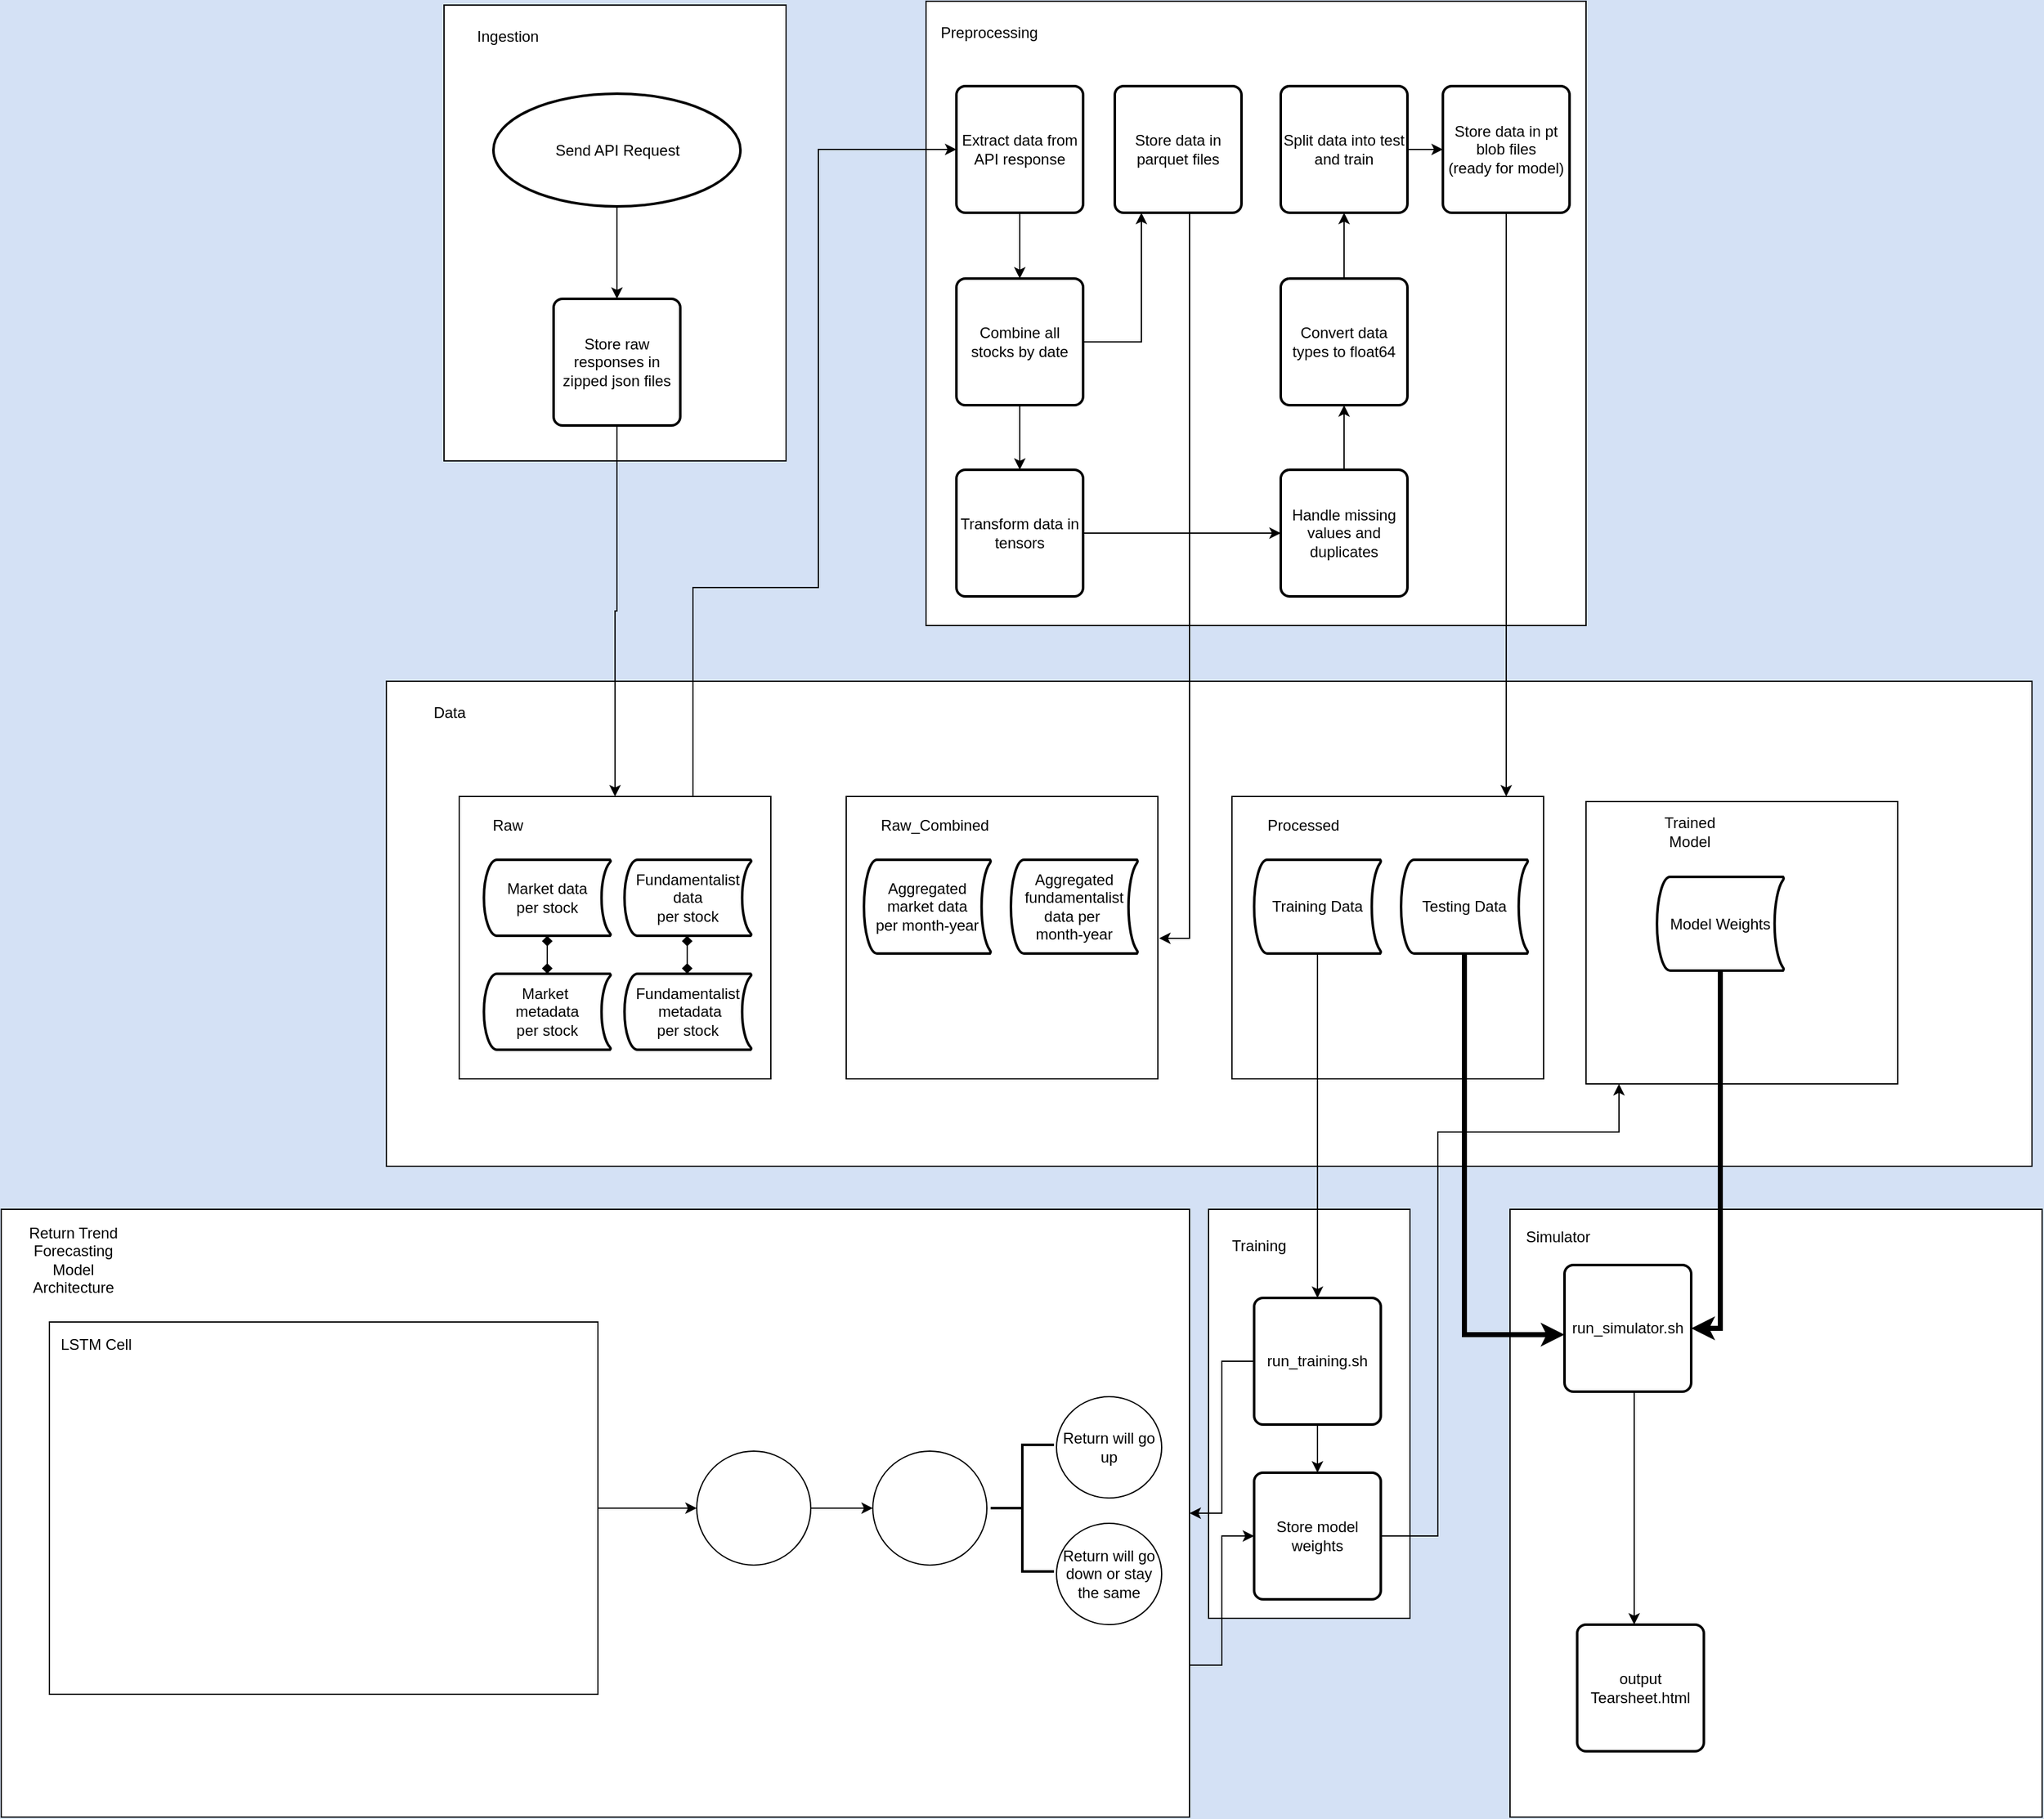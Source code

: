 <mxfile version="24.8.1">
  <diagram name="Page-1" id="ScXx_QTe2jNqYj3CX0Ws">
    <mxGraphModel dx="2584" dy="2486" grid="0" gridSize="10" guides="1" tooltips="1" connect="1" arrows="1" fold="1" page="0" pageScale="1" pageWidth="850" pageHeight="1100" background="#D4E1F5" math="0" shadow="0">
      <root>
        <mxCell id="0" />
        <mxCell id="1" parent="0" />
        <mxCell id="f2r01Bv7eAkKPC_8rpOf-9" value="" style="rounded=0;whiteSpace=wrap;html=1;" vertex="1" parent="1">
          <mxGeometry x="957" y="181" width="420" height="480" as="geometry" />
        </mxCell>
        <mxCell id="f2r01Bv7eAkKPC_8rpOf-11" value="" style="rounded=0;whiteSpace=wrap;html=1;" vertex="1" parent="1">
          <mxGeometry x="719" y="181" width="159" height="323" as="geometry" />
        </mxCell>
        <mxCell id="f2r01Bv7eAkKPC_8rpOf-13" value="" style="rounded=0;whiteSpace=wrap;html=1;" vertex="1" parent="1">
          <mxGeometry x="70" y="-236" width="1299" height="383" as="geometry" />
        </mxCell>
        <mxCell id="f2r01Bv7eAkKPC_8rpOf-14" value="Data" style="text;strokeColor=none;align=center;fillColor=none;html=1;verticalAlign=middle;whiteSpace=wrap;rounded=0;" vertex="1" parent="1">
          <mxGeometry x="90" y="-226" width="60" height="30" as="geometry" />
        </mxCell>
        <mxCell id="f2r01Bv7eAkKPC_8rpOf-15" value="" style="rounded=0;whiteSpace=wrap;html=1;" vertex="1" parent="1">
          <mxGeometry x="127.5" y="-145" width="246" height="223" as="geometry" />
        </mxCell>
        <mxCell id="f2r01Bv7eAkKPC_8rpOf-16" value="" style="rounded=0;whiteSpace=wrap;html=1;" vertex="1" parent="1">
          <mxGeometry x="433" y="-145" width="246" height="223" as="geometry" />
        </mxCell>
        <mxCell id="f2r01Bv7eAkKPC_8rpOf-17" value="" style="rounded=0;whiteSpace=wrap;html=1;" vertex="1" parent="1">
          <mxGeometry x="737.5" y="-145" width="246" height="223" as="geometry" />
        </mxCell>
        <mxCell id="f2r01Bv7eAkKPC_8rpOf-18" value="Raw" style="text;strokeColor=none;align=center;fillColor=none;html=1;verticalAlign=middle;whiteSpace=wrap;rounded=0;" vertex="1" parent="1">
          <mxGeometry x="136" y="-137" width="60" height="30" as="geometry" />
        </mxCell>
        <mxCell id="f2r01Bv7eAkKPC_8rpOf-19" value="Raw_Combined" style="text;strokeColor=none;align=center;fillColor=none;html=1;verticalAlign=middle;whiteSpace=wrap;rounded=0;" vertex="1" parent="1">
          <mxGeometry x="473" y="-137" width="60" height="30" as="geometry" />
        </mxCell>
        <mxCell id="f2r01Bv7eAkKPC_8rpOf-20" value="Processed" style="text;strokeColor=none;align=center;fillColor=none;html=1;verticalAlign=middle;whiteSpace=wrap;rounded=0;" vertex="1" parent="1">
          <mxGeometry x="764" y="-137" width="60" height="30" as="geometry" />
        </mxCell>
        <mxCell id="f2r01Bv7eAkKPC_8rpOf-28" value="Market data&lt;div&gt;per stock&lt;/div&gt;" style="strokeWidth=2;html=1;shape=mxgraph.flowchart.stored_data;whiteSpace=wrap;" vertex="1" parent="1">
          <mxGeometry x="147" y="-95" width="100" height="60" as="geometry" />
        </mxCell>
        <mxCell id="f2r01Bv7eAkKPC_8rpOf-29" value="Market&amp;nbsp;&lt;div&gt;metadata&lt;div&gt;per stock&lt;br&gt;&lt;/div&gt;&lt;/div&gt;" style="strokeWidth=2;html=1;shape=mxgraph.flowchart.stored_data;whiteSpace=wrap;" vertex="1" parent="1">
          <mxGeometry x="147" y="-5" width="100" height="60" as="geometry" />
        </mxCell>
        <mxCell id="f2r01Bv7eAkKPC_8rpOf-30" value="Fundamentalist data&lt;div&gt;per stock&lt;br&gt;&lt;/div&gt;" style="strokeWidth=2;html=1;shape=mxgraph.flowchart.stored_data;whiteSpace=wrap;" vertex="1" parent="1">
          <mxGeometry x="258" y="-95" width="100" height="60" as="geometry" />
        </mxCell>
        <mxCell id="f2r01Bv7eAkKPC_8rpOf-31" value="Fundamentalist&lt;div&gt;&amp;nbsp;metadata&lt;/div&gt;&lt;div&gt;per stock&lt;br&gt;&lt;/div&gt;" style="strokeWidth=2;html=1;shape=mxgraph.flowchart.stored_data;whiteSpace=wrap;" vertex="1" parent="1">
          <mxGeometry x="258" y="-5" width="100" height="60" as="geometry" />
        </mxCell>
        <mxCell id="f2r01Bv7eAkKPC_8rpOf-32" style="rounded=0;orthogonalLoop=1;jettySize=auto;html=1;exitX=0.5;exitY=1;exitDx=0;exitDy=0;exitPerimeter=0;entryX=0.5;entryY=0;entryDx=0;entryDy=0;entryPerimeter=0;endArrow=diamond;endFill=1;startArrow=diamond;startFill=1;" edge="1" parent="1" source="f2r01Bv7eAkKPC_8rpOf-28" target="f2r01Bv7eAkKPC_8rpOf-29">
          <mxGeometry relative="1" as="geometry" />
        </mxCell>
        <mxCell id="f2r01Bv7eAkKPC_8rpOf-33" style="rounded=0;orthogonalLoop=1;jettySize=auto;html=1;exitX=0.5;exitY=1;exitDx=0;exitDy=0;exitPerimeter=0;entryX=0.5;entryY=0;entryDx=0;entryDy=0;entryPerimeter=0;endArrow=diamond;endFill=1;startArrow=diamond;startFill=1;" edge="1" parent="1">
          <mxGeometry relative="1" as="geometry">
            <mxPoint x="307.47" y="-35" as="sourcePoint" />
            <mxPoint x="307.47" y="-5" as="targetPoint" />
          </mxGeometry>
        </mxCell>
        <mxCell id="f2r01Bv7eAkKPC_8rpOf-50" value="Aggregated market data&lt;div&gt;per month-year&lt;/div&gt;" style="strokeWidth=2;html=1;shape=mxgraph.flowchart.stored_data;whiteSpace=wrap;" vertex="1" parent="1">
          <mxGeometry x="447" y="-95" width="100" height="74" as="geometry" />
        </mxCell>
        <mxCell id="f2r01Bv7eAkKPC_8rpOf-52" value="Aggregated fundamentalist data&amp;nbsp;&lt;span style=&quot;background-color: initial;&quot;&gt;per&amp;nbsp;&lt;/span&gt;&lt;div&gt;&lt;span style=&quot;background-color: initial;&quot;&gt;month-year&lt;/span&gt;&lt;/div&gt;" style="strokeWidth=2;html=1;shape=mxgraph.flowchart.stored_data;whiteSpace=wrap;" vertex="1" parent="1">
          <mxGeometry x="563" y="-95" width="100" height="74" as="geometry" />
        </mxCell>
        <mxCell id="f2r01Bv7eAkKPC_8rpOf-174" style="edgeStyle=orthogonalEdgeStyle;rounded=0;orthogonalLoop=1;jettySize=auto;html=1;entryX=0.5;entryY=0;entryDx=0;entryDy=0;" edge="1" parent="1" source="f2r01Bv7eAkKPC_8rpOf-57" target="f2r01Bv7eAkKPC_8rpOf-142">
          <mxGeometry relative="1" as="geometry" />
        </mxCell>
        <mxCell id="f2r01Bv7eAkKPC_8rpOf-57" value="Training Data" style="strokeWidth=2;html=1;shape=mxgraph.flowchart.stored_data;whiteSpace=wrap;" vertex="1" parent="1">
          <mxGeometry x="755" y="-95" width="100" height="74" as="geometry" />
        </mxCell>
        <mxCell id="f2r01Bv7eAkKPC_8rpOf-185" style="edgeStyle=orthogonalEdgeStyle;rounded=0;orthogonalLoop=1;jettySize=auto;html=1;strokeWidth=4;" edge="1" parent="1" source="f2r01Bv7eAkKPC_8rpOf-58" target="f2r01Bv7eAkKPC_8rpOf-197">
          <mxGeometry relative="1" as="geometry">
            <Array as="points">
              <mxPoint x="921" y="280" />
            </Array>
          </mxGeometry>
        </mxCell>
        <mxCell id="f2r01Bv7eAkKPC_8rpOf-58" value="Testing Data" style="strokeWidth=2;html=1;shape=mxgraph.flowchart.stored_data;whiteSpace=wrap;" vertex="1" parent="1">
          <mxGeometry x="871" y="-95" width="100" height="74" as="geometry" />
        </mxCell>
        <mxCell id="f2r01Bv7eAkKPC_8rpOf-196" style="edgeStyle=orthogonalEdgeStyle;rounded=0;orthogonalLoop=1;jettySize=auto;html=1;exitX=1;exitY=0.75;exitDx=0;exitDy=0;" edge="1" parent="1" source="f2r01Bv7eAkKPC_8rpOf-67" target="f2r01Bv7eAkKPC_8rpOf-176">
          <mxGeometry relative="1" as="geometry" />
        </mxCell>
        <mxCell id="f2r01Bv7eAkKPC_8rpOf-67" value="" style="rounded=0;whiteSpace=wrap;html=1;" vertex="1" parent="1">
          <mxGeometry x="-234" y="181" width="938" height="480" as="geometry" />
        </mxCell>
        <mxCell id="f2r01Bv7eAkKPC_8rpOf-68" value="Return Trend Forecasting&lt;div&gt;Model Architecture&lt;/div&gt;" style="text;strokeColor=none;align=center;fillColor=none;html=1;verticalAlign=middle;whiteSpace=wrap;rounded=0;" vertex="1" parent="1">
          <mxGeometry x="-227" y="206" width="100" height="30" as="geometry" />
        </mxCell>
        <mxCell id="f2r01Bv7eAkKPC_8rpOf-93" value="" style="group" vertex="1" connectable="0" parent="1">
          <mxGeometry x="454" y="372" width="90" height="90" as="geometry" />
        </mxCell>
        <mxCell id="f2r01Bv7eAkKPC_8rpOf-92" value="" style="verticalLabelPosition=bottom;verticalAlign=top;html=1;shape=mxgraph.flowchart.on-page_reference;" vertex="1" parent="f2r01Bv7eAkKPC_8rpOf-93">
          <mxGeometry width="90" height="90" as="geometry" />
        </mxCell>
        <mxCell id="f2r01Bv7eAkKPC_8rpOf-91" value="" style="shape=image;verticalLabelPosition=bottom;labelBackgroundColor=default;verticalAlign=top;aspect=fixed;imageAspect=0;image=https://static.thenounproject.com/png/4823543-200.png;" vertex="1" parent="f2r01Bv7eAkKPC_8rpOf-93">
          <mxGeometry x="7.75" y="5.75" width="74.5" height="74.5" as="geometry" />
        </mxCell>
        <mxCell id="f2r01Bv7eAkKPC_8rpOf-99" value="" style="group" vertex="1" connectable="0" parent="1">
          <mxGeometry x="315" y="372" width="90" height="90" as="geometry" />
        </mxCell>
        <mxCell id="f2r01Bv7eAkKPC_8rpOf-100" value="" style="verticalLabelPosition=bottom;verticalAlign=top;html=1;shape=mxgraph.flowchart.on-page_reference;" vertex="1" parent="f2r01Bv7eAkKPC_8rpOf-99">
          <mxGeometry width="90" height="90" as="geometry" />
        </mxCell>
        <mxCell id="f2r01Bv7eAkKPC_8rpOf-101" value="" style="shape=image;verticalLabelPosition=bottom;labelBackgroundColor=default;verticalAlign=top;aspect=fixed;imageAspect=0;image=https://static.thenounproject.com/png/3911638-200.png;" vertex="1" parent="f2r01Bv7eAkKPC_8rpOf-99">
          <mxGeometry x="11" y="17" width="69" height="69" as="geometry" />
        </mxCell>
        <mxCell id="f2r01Bv7eAkKPC_8rpOf-126" value="" style="rounded=0;whiteSpace=wrap;html=1;" vertex="1" parent="1">
          <mxGeometry x="-196" y="270" width="433" height="294" as="geometry" />
        </mxCell>
        <mxCell id="f2r01Bv7eAkKPC_8rpOf-123" value="" style="shape=image;verticalLabelPosition=bottom;labelBackgroundColor=default;verticalAlign=top;aspect=fixed;imageAspect=0;image=https://docs.pymor.org/main/_images/lstm_cell.svg;" vertex="1" parent="1">
          <mxGeometry x="-179.999" y="279.996" width="351" height="258" as="geometry" />
        </mxCell>
        <mxCell id="f2r01Bv7eAkKPC_8rpOf-127" value="LSTM Cell" style="text;strokeColor=none;align=center;fillColor=none;html=1;verticalAlign=middle;whiteSpace=wrap;rounded=0;" vertex="1" parent="1">
          <mxGeometry x="-189" y="273" width="60" height="30" as="geometry" />
        </mxCell>
        <mxCell id="f2r01Bv7eAkKPC_8rpOf-129" style="edgeStyle=orthogonalEdgeStyle;rounded=0;orthogonalLoop=1;jettySize=auto;html=1;exitX=1;exitY=0.5;exitDx=0;exitDy=0;entryX=0;entryY=0.5;entryDx=0;entryDy=0;entryPerimeter=0;" edge="1" parent="1" source="f2r01Bv7eAkKPC_8rpOf-126" target="f2r01Bv7eAkKPC_8rpOf-100">
          <mxGeometry relative="1" as="geometry" />
        </mxCell>
        <mxCell id="f2r01Bv7eAkKPC_8rpOf-132" style="edgeStyle=orthogonalEdgeStyle;rounded=0;orthogonalLoop=1;jettySize=auto;html=1;exitX=1;exitY=0.5;exitDx=0;exitDy=0;exitPerimeter=0;entryX=0;entryY=0.5;entryDx=0;entryDy=0;entryPerimeter=0;" edge="1" parent="1" source="f2r01Bv7eAkKPC_8rpOf-100" target="f2r01Bv7eAkKPC_8rpOf-92">
          <mxGeometry relative="1" as="geometry" />
        </mxCell>
        <mxCell id="f2r01Bv7eAkKPC_8rpOf-133" value="" style="strokeWidth=2;html=1;shape=mxgraph.flowchart.annotation_2;align=left;labelPosition=right;pointerEvents=1;" vertex="1" parent="1">
          <mxGeometry x="547" y="367" width="50" height="100" as="geometry" />
        </mxCell>
        <mxCell id="f2r01Bv7eAkKPC_8rpOf-134" value="Return will go up" style="ellipse;whiteSpace=wrap;html=1;" vertex="1" parent="1">
          <mxGeometry x="599" y="329" width="83" height="80" as="geometry" />
        </mxCell>
        <mxCell id="f2r01Bv7eAkKPC_8rpOf-135" value="Return will go down or stay the same" style="ellipse;whiteSpace=wrap;html=1;" vertex="1" parent="1">
          <mxGeometry x="599" y="429" width="83" height="80" as="geometry" />
        </mxCell>
        <mxCell id="f2r01Bv7eAkKPC_8rpOf-175" style="edgeStyle=orthogonalEdgeStyle;rounded=0;orthogonalLoop=1;jettySize=auto;html=1;" edge="1" parent="1" source="f2r01Bv7eAkKPC_8rpOf-142" target="f2r01Bv7eAkKPC_8rpOf-67">
          <mxGeometry relative="1" as="geometry" />
        </mxCell>
        <mxCell id="f2r01Bv7eAkKPC_8rpOf-182" style="edgeStyle=orthogonalEdgeStyle;rounded=0;orthogonalLoop=1;jettySize=auto;html=1;" edge="1" parent="1" source="f2r01Bv7eAkKPC_8rpOf-142" target="f2r01Bv7eAkKPC_8rpOf-176">
          <mxGeometry relative="1" as="geometry" />
        </mxCell>
        <mxCell id="f2r01Bv7eAkKPC_8rpOf-142" value="run_training.sh" style="rounded=1;whiteSpace=wrap;html=1;absoluteArcSize=1;arcSize=14;strokeWidth=2;" vertex="1" parent="1">
          <mxGeometry x="755" y="251" width="100" height="100" as="geometry" />
        </mxCell>
        <mxCell id="f2r01Bv7eAkKPC_8rpOf-4" value="Ingestion" style="text;strokeColor=none;align=center;fillColor=none;html=1;verticalAlign=middle;whiteSpace=wrap;rounded=0;" vertex="1" parent="1">
          <mxGeometry x="156" y="-760" width="60" height="30" as="geometry" />
        </mxCell>
        <mxCell id="f2r01Bv7eAkKPC_8rpOf-26" style="edgeStyle=orthogonalEdgeStyle;rounded=0;orthogonalLoop=1;jettySize=auto;html=1;" edge="1" parent="1" source="f2r01Bv7eAkKPC_8rpOf-23" target="f2r01Bv7eAkKPC_8rpOf-25">
          <mxGeometry relative="1" as="geometry" />
        </mxCell>
        <mxCell id="f2r01Bv7eAkKPC_8rpOf-23" value="Send API Request" style="strokeWidth=2;html=1;shape=mxgraph.flowchart.start_1;whiteSpace=wrap;" vertex="1" parent="1">
          <mxGeometry x="176" y="-700" width="195" height="89" as="geometry" />
        </mxCell>
        <mxCell id="f2r01Bv7eAkKPC_8rpOf-25" value="Store raw responses in zipped json files" style="rounded=1;whiteSpace=wrap;html=1;absoluteArcSize=1;arcSize=14;strokeWidth=2;" vertex="1" parent="1">
          <mxGeometry x="223.5" y="-538" width="100" height="100" as="geometry" />
        </mxCell>
        <mxCell id="f2r01Bv7eAkKPC_8rpOf-151" value="" style="rounded=0;whiteSpace=wrap;html=1;" vertex="1" parent="1">
          <mxGeometry x="115.5" y="-770" width="270" height="360" as="geometry" />
        </mxCell>
        <mxCell id="f2r01Bv7eAkKPC_8rpOf-152" value="Ingestion" style="text;strokeColor=none;align=center;fillColor=none;html=1;verticalAlign=middle;whiteSpace=wrap;rounded=0;" vertex="1" parent="1">
          <mxGeometry x="135.5" y="-760" width="60" height="30" as="geometry" />
        </mxCell>
        <mxCell id="f2r01Bv7eAkKPC_8rpOf-153" style="edgeStyle=orthogonalEdgeStyle;rounded=0;orthogonalLoop=1;jettySize=auto;html=1;" edge="1" source="f2r01Bv7eAkKPC_8rpOf-154" target="f2r01Bv7eAkKPC_8rpOf-155" parent="1">
          <mxGeometry relative="1" as="geometry" />
        </mxCell>
        <mxCell id="f2r01Bv7eAkKPC_8rpOf-154" value="Send API Request" style="strokeWidth=2;html=1;shape=mxgraph.flowchart.start_1;whiteSpace=wrap;" vertex="1" parent="1">
          <mxGeometry x="154.5" y="-700" width="195" height="89" as="geometry" />
        </mxCell>
        <mxCell id="f2r01Bv7eAkKPC_8rpOf-156" style="edgeStyle=orthogonalEdgeStyle;rounded=0;orthogonalLoop=1;jettySize=auto;html=1;entryX=0.5;entryY=0;entryDx=0;entryDy=0;" edge="1" parent="1" source="f2r01Bv7eAkKPC_8rpOf-155" target="f2r01Bv7eAkKPC_8rpOf-15">
          <mxGeometry relative="1" as="geometry" />
        </mxCell>
        <mxCell id="f2r01Bv7eAkKPC_8rpOf-155" value="Store raw responses in zipped json files" style="rounded=1;whiteSpace=wrap;html=1;absoluteArcSize=1;arcSize=14;strokeWidth=2;" vertex="1" parent="1">
          <mxGeometry x="202" y="-538" width="100" height="100" as="geometry" />
        </mxCell>
        <mxCell id="f2r01Bv7eAkKPC_8rpOf-183" style="edgeStyle=orthogonalEdgeStyle;rounded=0;orthogonalLoop=1;jettySize=auto;html=1;" edge="1" parent="1" source="f2r01Bv7eAkKPC_8rpOf-176" target="f2r01Bv7eAkKPC_8rpOf-177">
          <mxGeometry relative="1" as="geometry">
            <Array as="points">
              <mxPoint x="900" y="439" />
              <mxPoint x="900" y="120" />
              <mxPoint x="1043" y="120" />
            </Array>
          </mxGeometry>
        </mxCell>
        <mxCell id="f2r01Bv7eAkKPC_8rpOf-176" value="Store model weights" style="rounded=1;whiteSpace=wrap;html=1;absoluteArcSize=1;arcSize=14;strokeWidth=2;" vertex="1" parent="1">
          <mxGeometry x="755" y="389" width="100" height="100" as="geometry" />
        </mxCell>
        <mxCell id="f2r01Bv7eAkKPC_8rpOf-177" value="" style="rounded=0;whiteSpace=wrap;html=1;" vertex="1" parent="1">
          <mxGeometry x="1017" y="-141" width="246" height="223" as="geometry" />
        </mxCell>
        <mxCell id="f2r01Bv7eAkKPC_8rpOf-178" value="Trained Model" style="text;strokeColor=none;align=center;fillColor=none;html=1;verticalAlign=middle;whiteSpace=wrap;rounded=0;" vertex="1" parent="1">
          <mxGeometry x="1069" y="-132" width="60" height="30" as="geometry" />
        </mxCell>
        <mxCell id="f2r01Bv7eAkKPC_8rpOf-187" style="edgeStyle=orthogonalEdgeStyle;rounded=0;orthogonalLoop=1;jettySize=auto;html=1;exitX=0.5;exitY=1;exitDx=0;exitDy=0;exitPerimeter=0;strokeWidth=4;" edge="1" parent="1" source="f2r01Bv7eAkKPC_8rpOf-179" target="f2r01Bv7eAkKPC_8rpOf-197">
          <mxGeometry relative="1" as="geometry">
            <Array as="points">
              <mxPoint x="1123" y="275" />
            </Array>
          </mxGeometry>
        </mxCell>
        <mxCell id="f2r01Bv7eAkKPC_8rpOf-179" value="Model Weights" style="strokeWidth=2;html=1;shape=mxgraph.flowchart.stored_data;whiteSpace=wrap;" vertex="1" parent="1">
          <mxGeometry x="1073" y="-81.5" width="100" height="74" as="geometry" />
        </mxCell>
        <mxCell id="f2r01Bv7eAkKPC_8rpOf-181" value="Training" style="text;strokeColor=none;align=center;fillColor=none;html=1;verticalAlign=middle;whiteSpace=wrap;rounded=0;" vertex="1" parent="1">
          <mxGeometry x="729" y="195" width="60" height="30" as="geometry" />
        </mxCell>
        <mxCell id="f2r01Bv7eAkKPC_8rpOf-184" value="Simulator" style="text;strokeColor=none;align=center;fillColor=none;html=1;verticalAlign=middle;whiteSpace=wrap;rounded=0;" vertex="1" parent="1">
          <mxGeometry x="965" y="188" width="60" height="30" as="geometry" />
        </mxCell>
        <mxCell id="f2r01Bv7eAkKPC_8rpOf-5" value="" style="rounded=0;whiteSpace=wrap;html=1;" vertex="1" parent="1">
          <mxGeometry x="496" y="-773" width="521" height="493" as="geometry" />
        </mxCell>
        <mxCell id="f2r01Bv7eAkKPC_8rpOf-6" value="Preprocessing" style="text;strokeColor=none;align=center;fillColor=none;html=1;verticalAlign=middle;whiteSpace=wrap;rounded=0;" vertex="1" parent="1">
          <mxGeometry x="516" y="-763" width="60" height="30" as="geometry" />
        </mxCell>
        <mxCell id="f2r01Bv7eAkKPC_8rpOf-44" value="" style="edgeStyle=orthogonalEdgeStyle;rounded=0;orthogonalLoop=1;jettySize=auto;html=1;" edge="1" parent="1" source="f2r01Bv7eAkKPC_8rpOf-34" target="f2r01Bv7eAkKPC_8rpOf-35">
          <mxGeometry relative="1" as="geometry" />
        </mxCell>
        <mxCell id="f2r01Bv7eAkKPC_8rpOf-34" value="Extract data from API response" style="rounded=1;whiteSpace=wrap;html=1;absoluteArcSize=1;arcSize=14;strokeWidth=2;" vertex="1" parent="1">
          <mxGeometry x="520" y="-706" width="100" height="100" as="geometry" />
        </mxCell>
        <mxCell id="f2r01Bv7eAkKPC_8rpOf-59" style="edgeStyle=orthogonalEdgeStyle;rounded=0;orthogonalLoop=1;jettySize=auto;html=1;" edge="1" parent="1" source="f2r01Bv7eAkKPC_8rpOf-35" target="f2r01Bv7eAkKPC_8rpOf-37">
          <mxGeometry relative="1" as="geometry" />
        </mxCell>
        <mxCell id="f2r01Bv7eAkKPC_8rpOf-70" style="edgeStyle=orthogonalEdgeStyle;rounded=0;orthogonalLoop=1;jettySize=auto;html=1;" edge="1" parent="1" source="f2r01Bv7eAkKPC_8rpOf-35" target="f2r01Bv7eAkKPC_8rpOf-36">
          <mxGeometry relative="1" as="geometry">
            <Array as="points">
              <mxPoint x="666" y="-504" />
            </Array>
          </mxGeometry>
        </mxCell>
        <mxCell id="f2r01Bv7eAkKPC_8rpOf-35" value="Combine all stocks by date" style="rounded=1;whiteSpace=wrap;html=1;absoluteArcSize=1;arcSize=14;strokeWidth=2;" vertex="1" parent="1">
          <mxGeometry x="520" y="-554" width="100" height="100" as="geometry" />
        </mxCell>
        <mxCell id="f2r01Bv7eAkKPC_8rpOf-36" value="Store data in parquet files" style="rounded=1;whiteSpace=wrap;html=1;absoluteArcSize=1;arcSize=14;strokeWidth=2;" vertex="1" parent="1">
          <mxGeometry x="645" y="-706" width="100" height="100" as="geometry" />
        </mxCell>
        <mxCell id="f2r01Bv7eAkKPC_8rpOf-60" style="edgeStyle=orthogonalEdgeStyle;rounded=0;orthogonalLoop=1;jettySize=auto;html=1;" edge="1" parent="1" source="f2r01Bv7eAkKPC_8rpOf-37" target="f2r01Bv7eAkKPC_8rpOf-39">
          <mxGeometry relative="1" as="geometry" />
        </mxCell>
        <mxCell id="f2r01Bv7eAkKPC_8rpOf-37" value="Transform data in tensors" style="rounded=1;whiteSpace=wrap;html=1;absoluteArcSize=1;arcSize=14;strokeWidth=2;" vertex="1" parent="1">
          <mxGeometry x="520" y="-403" width="100" height="100" as="geometry" />
        </mxCell>
        <mxCell id="f2r01Bv7eAkKPC_8rpOf-61" style="edgeStyle=orthogonalEdgeStyle;rounded=0;orthogonalLoop=1;jettySize=auto;html=1;entryX=0.5;entryY=1;entryDx=0;entryDy=0;" edge="1" parent="1" source="f2r01Bv7eAkKPC_8rpOf-39" target="f2r01Bv7eAkKPC_8rpOf-43">
          <mxGeometry relative="1" as="geometry" />
        </mxCell>
        <mxCell id="f2r01Bv7eAkKPC_8rpOf-39" value="Handle missing values and duplicates" style="rounded=1;whiteSpace=wrap;html=1;absoluteArcSize=1;arcSize=14;strokeWidth=2;" vertex="1" parent="1">
          <mxGeometry x="776" y="-403" width="100" height="100" as="geometry" />
        </mxCell>
        <mxCell id="f2r01Bv7eAkKPC_8rpOf-194" style="edgeStyle=orthogonalEdgeStyle;rounded=0;orthogonalLoop=1;jettySize=auto;html=1;" edge="1" parent="1" source="f2r01Bv7eAkKPC_8rpOf-41" target="f2r01Bv7eAkKPC_8rpOf-17">
          <mxGeometry relative="1" as="geometry">
            <Array as="points">
              <mxPoint x="954" y="-258" />
              <mxPoint x="954" y="-258" />
            </Array>
          </mxGeometry>
        </mxCell>
        <mxCell id="f2r01Bv7eAkKPC_8rpOf-41" value="Store data in pt blob files&lt;div&gt;(ready for model)&lt;/div&gt;" style="rounded=1;whiteSpace=wrap;html=1;absoluteArcSize=1;arcSize=14;strokeWidth=2;" vertex="1" parent="1">
          <mxGeometry x="904" y="-706" width="100" height="100" as="geometry" />
        </mxCell>
        <mxCell id="f2r01Bv7eAkKPC_8rpOf-63" style="edgeStyle=orthogonalEdgeStyle;rounded=0;orthogonalLoop=1;jettySize=auto;html=1;entryX=0.5;entryY=1;entryDx=0;entryDy=0;" edge="1" parent="1" source="f2r01Bv7eAkKPC_8rpOf-43" target="f2r01Bv7eAkKPC_8rpOf-62">
          <mxGeometry relative="1" as="geometry" />
        </mxCell>
        <mxCell id="f2r01Bv7eAkKPC_8rpOf-43" value="Convert data types to float64" style="rounded=1;whiteSpace=wrap;html=1;absoluteArcSize=1;arcSize=14;strokeWidth=2;" vertex="1" parent="1">
          <mxGeometry x="776" y="-554" width="100" height="100" as="geometry" />
        </mxCell>
        <mxCell id="f2r01Bv7eAkKPC_8rpOf-64" style="edgeStyle=orthogonalEdgeStyle;rounded=0;orthogonalLoop=1;jettySize=auto;html=1;" edge="1" parent="1" source="f2r01Bv7eAkKPC_8rpOf-62" target="f2r01Bv7eAkKPC_8rpOf-41">
          <mxGeometry relative="1" as="geometry" />
        </mxCell>
        <mxCell id="f2r01Bv7eAkKPC_8rpOf-62" value="Split data into test and train" style="rounded=1;whiteSpace=wrap;html=1;absoluteArcSize=1;arcSize=14;strokeWidth=2;" vertex="1" parent="1">
          <mxGeometry x="776" y="-706" width="100" height="100" as="geometry" />
        </mxCell>
        <mxCell id="f2r01Bv7eAkKPC_8rpOf-191" style="edgeStyle=orthogonalEdgeStyle;rounded=0;orthogonalLoop=1;jettySize=auto;html=1;exitX=0.75;exitY=0;exitDx=0;exitDy=0;entryX=0;entryY=0.5;entryDx=0;entryDy=0;" edge="1" parent="1" source="f2r01Bv7eAkKPC_8rpOf-15" target="f2r01Bv7eAkKPC_8rpOf-34">
          <mxGeometry relative="1" as="geometry">
            <Array as="points">
              <mxPoint x="312" y="-310" />
              <mxPoint x="411" y="-310" />
              <mxPoint x="411" y="-656" />
            </Array>
          </mxGeometry>
        </mxCell>
        <mxCell id="f2r01Bv7eAkKPC_8rpOf-193" style="edgeStyle=orthogonalEdgeStyle;rounded=0;orthogonalLoop=1;jettySize=auto;html=1;entryX=0.589;entryY=0.996;entryDx=0;entryDy=0;entryPerimeter=0;startArrow=classic;startFill=1;endArrow=none;endFill=0;" edge="1" parent="1" target="f2r01Bv7eAkKPC_8rpOf-36">
          <mxGeometry relative="1" as="geometry">
            <mxPoint x="680" y="-33" as="sourcePoint" />
            <mxPoint x="712" y="-606" as="targetPoint" />
            <Array as="points">
              <mxPoint x="704" y="-33" />
              <mxPoint x="704" y="-606" />
            </Array>
          </mxGeometry>
        </mxCell>
        <mxCell id="f2r01Bv7eAkKPC_8rpOf-199" style="edgeStyle=orthogonalEdgeStyle;rounded=0;orthogonalLoop=1;jettySize=auto;html=1;" edge="1" parent="1" source="f2r01Bv7eAkKPC_8rpOf-197" target="f2r01Bv7eAkKPC_8rpOf-198">
          <mxGeometry relative="1" as="geometry">
            <Array as="points">
              <mxPoint x="1055" y="452" />
              <mxPoint x="1055" y="452" />
            </Array>
          </mxGeometry>
        </mxCell>
        <mxCell id="f2r01Bv7eAkKPC_8rpOf-197" value="run_simulator.sh" style="rounded=1;whiteSpace=wrap;html=1;absoluteArcSize=1;arcSize=14;strokeWidth=2;" vertex="1" parent="1">
          <mxGeometry x="1000" y="225" width="100" height="100" as="geometry" />
        </mxCell>
        <mxCell id="f2r01Bv7eAkKPC_8rpOf-198" value="output Tearsheet.html" style="rounded=1;whiteSpace=wrap;html=1;absoluteArcSize=1;arcSize=14;strokeWidth=2;" vertex="1" parent="1">
          <mxGeometry x="1010" y="509" width="100" height="100" as="geometry" />
        </mxCell>
      </root>
    </mxGraphModel>
  </diagram>
</mxfile>
